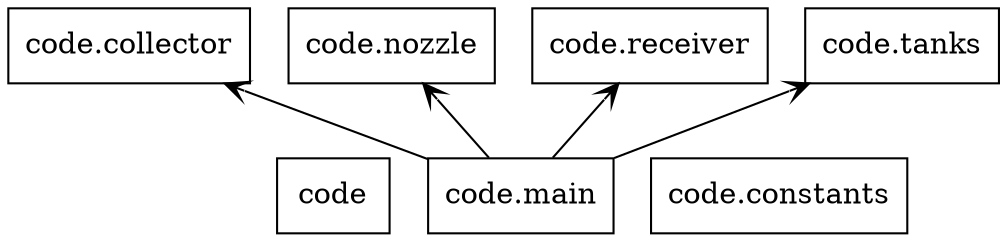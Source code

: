 digraph "packages" {
rankdir=BT
charset="utf-8"
"code" [color="black", label=<code>, shape="box", style="solid"];
"code.collector" [color="black", label=<code.collector>, shape="box", style="solid"];
"code.constants" [color="black", label=<code.constants>, shape="box", style="solid"];
"code.main" [color="black", label=<code.main>, shape="box", style="solid"];
"code.nozzle" [color="black", label=<code.nozzle>, shape="box", style="solid"];
"code.receiver" [color="black", label=<code.receiver>, shape="box", style="solid"];
"code.tanks" [color="black", label=<code.tanks>, shape="box", style="solid"];
"code.main" -> "code.collector" [arrowhead="open", arrowtail="none"];
"code.main" -> "code.nozzle" [arrowhead="open", arrowtail="none"];
"code.main" -> "code.receiver" [arrowhead="open", arrowtail="none"];
"code.main" -> "code.tanks" [arrowhead="open", arrowtail="none"];
}
